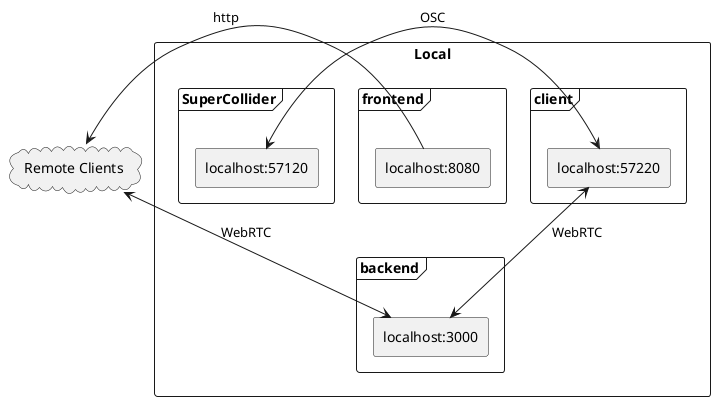 @startuml

rectangle "Local" {
    frame client {
      rectangle "localhost:57220" as LocalClient
    }
    frame frontend {
      rectangle "localhost:8080" as LocalFrontend
    }
    frame backend {
      rectangle "localhost:3000" as LocalServer
    }

  frame "SuperCollider" {
    rectangle "localhost:57120" as sclang
  }
}

cloud "Remote Clients" as RemoteClients


RemoteClients <- LocalFrontend : "http"

RemoteClients <-> LocalServer : "WebRTC"


LocalClient <--> LocalServer : "WebRTC"

sclang <-> LocalClient : "OSC"


@enduml
